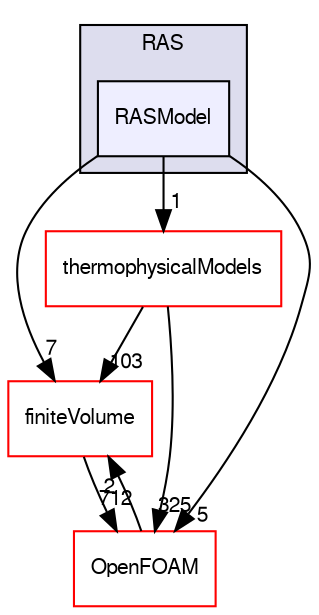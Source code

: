 digraph "src/turbulenceModels/compressible/RAS/RASModel" {
  bgcolor=transparent;
  compound=true
  node [ fontsize="10", fontname="FreeSans"];
  edge [ labelfontsize="10", labelfontname="FreeSans"];
  subgraph clusterdir_6cad2976a3dc5b3cc78cf862aa6ed72d {
    graph [ bgcolor="#ddddee", pencolor="black", label="RAS" fontname="FreeSans", fontsize="10", URL="dir_6cad2976a3dc5b3cc78cf862aa6ed72d.html"]
  dir_41a900c558ee17970b88381db473ebb2 [shape=box, label="RASModel", style="filled", fillcolor="#eeeeff", pencolor="black", URL="dir_41a900c558ee17970b88381db473ebb2.html"];
  }
  dir_9bd15774b555cf7259a6fa18f99fe99b [shape=box label="finiteVolume" color="red" URL="dir_9bd15774b555cf7259a6fa18f99fe99b.html"];
  dir_2778d089ec5c4f66810b11f753867003 [shape=box label="thermophysicalModels" color="red" URL="dir_2778d089ec5c4f66810b11f753867003.html"];
  dir_c5473ff19b20e6ec4dfe5c310b3778a8 [shape=box label="OpenFOAM" color="red" URL="dir_c5473ff19b20e6ec4dfe5c310b3778a8.html"];
  dir_9bd15774b555cf7259a6fa18f99fe99b->dir_c5473ff19b20e6ec4dfe5c310b3778a8 [headlabel="712", labeldistance=1.5 headhref="dir_000749_001732.html"];
  dir_2778d089ec5c4f66810b11f753867003->dir_9bd15774b555cf7259a6fa18f99fe99b [headlabel="103", labeldistance=1.5 headhref="dir_001070_000749.html"];
  dir_2778d089ec5c4f66810b11f753867003->dir_c5473ff19b20e6ec4dfe5c310b3778a8 [headlabel="325", labeldistance=1.5 headhref="dir_001070_001732.html"];
  dir_41a900c558ee17970b88381db473ebb2->dir_9bd15774b555cf7259a6fa18f99fe99b [headlabel="7", labeldistance=1.5 headhref="dir_002937_000749.html"];
  dir_41a900c558ee17970b88381db473ebb2->dir_2778d089ec5c4f66810b11f753867003 [headlabel="1", labeldistance=1.5 headhref="dir_002937_001070.html"];
  dir_41a900c558ee17970b88381db473ebb2->dir_c5473ff19b20e6ec4dfe5c310b3778a8 [headlabel="5", labeldistance=1.5 headhref="dir_002937_001732.html"];
  dir_c5473ff19b20e6ec4dfe5c310b3778a8->dir_9bd15774b555cf7259a6fa18f99fe99b [headlabel="2", labeldistance=1.5 headhref="dir_001732_000749.html"];
}
